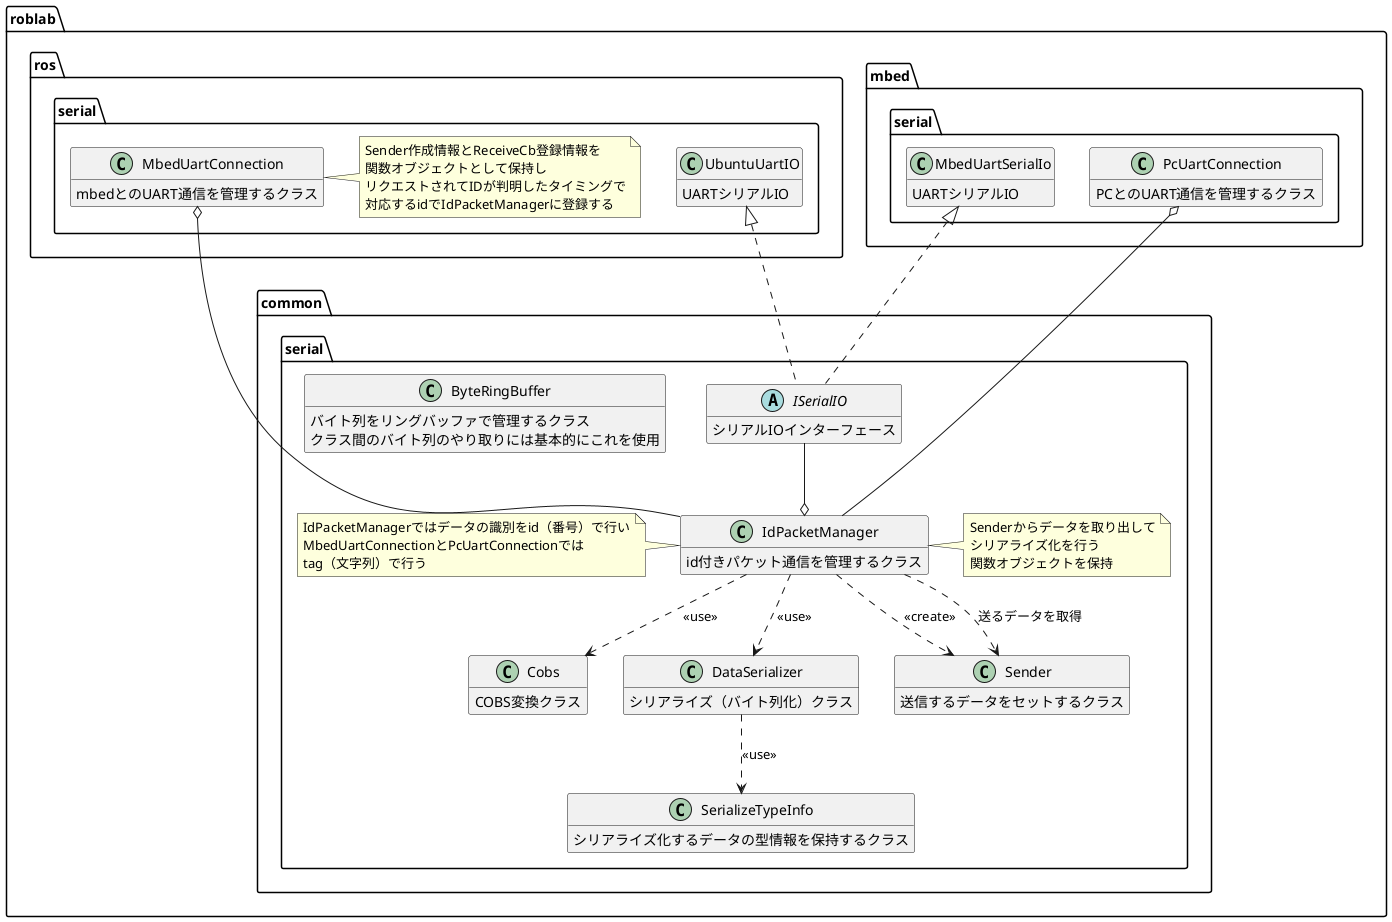 @startuml UartSerial
' !include https://raw.githubusercontent.com/patrik-csak/one-dark-plantuml-theme/v1.0.1/theme.puml


hide empty members

' クラス図
set namespaceSeparator ::
namespace roblab{
    namespace common::serial{
        class Cobs{
            COBS変換クラス
        }
        class DataSerializer{
            シリアライズ（バイト列化）クラス
        }
        abstract class ISerialIO{
            シリアルIOインターフェース
        }
        
        class IdPacketManager{
            id付きパケット通信を管理するクラス
        }

        note left of IdPacketManager
        IdPacketManagerではデータの識別をid（番号）で行い
        MbedUartConnectionとPcUartConnectionでは
        tag（文字列）で行う
        end note

        note right of IdPacketManager
        Senderからデータを取り出して
        シリアライズ化を行う
        関数オブジェクトを保持
        end note

        class Sender{
            送信するデータをセットするクラス
        }
        class SerializeTypeInfo{
            シリアライズ化するデータの型情報を保持するクラス
        }

        class ByteRingBuffer{
            バイト列をリングバッファで管理するクラス
            クラス間のバイト列のやり取りには基本的にこれを使用
        }


        IdPacketManager ..> Sender : <<create>>
        IdPacketManager ..> Sender : 送るデータを取得
        IdPacketManager ..> DataSerializer : <<use>>
        IdPacketManager ..> Cobs : <<use>>
        ISerialIO --o IdPacketManager

        DataSerializer ..> SerializeTypeInfo : <<use>>
    }

    namespace mbed::serial{
        class PcUartConnection{
            PCとのUART通信を管理するクラス
        }
        class MbedUartSerialIo{
            UARTシリアルIO
        }
    }

    namespace ros::serial{
        class MbedUartConnection {
            mbedとのUART通信を管理するクラス
        }

        note left of MbedUartConnection 
        Sender作成情報とReceiveCb登録情報を
        関数オブジェクトとして保持し
        リクエストされてIDが判明したタイミングで
        対応するidでIdPacketManagerに登録する
        end note

        class UbuntuUartIO{
            UARTシリアルIO
        }
    }
    ros::serial::UbuntuUartIO <|.. common::serial::ISerialIO
    mbed::serial::MbedUartSerialIo <|.. common::serial::ISerialIO
    
    ros::serial::MbedUartConnection  o-- common::serial::IdPacketManager
    mbed::serial::PcUartConnection o-- common::serial::IdPacketManager
}

@enduml
